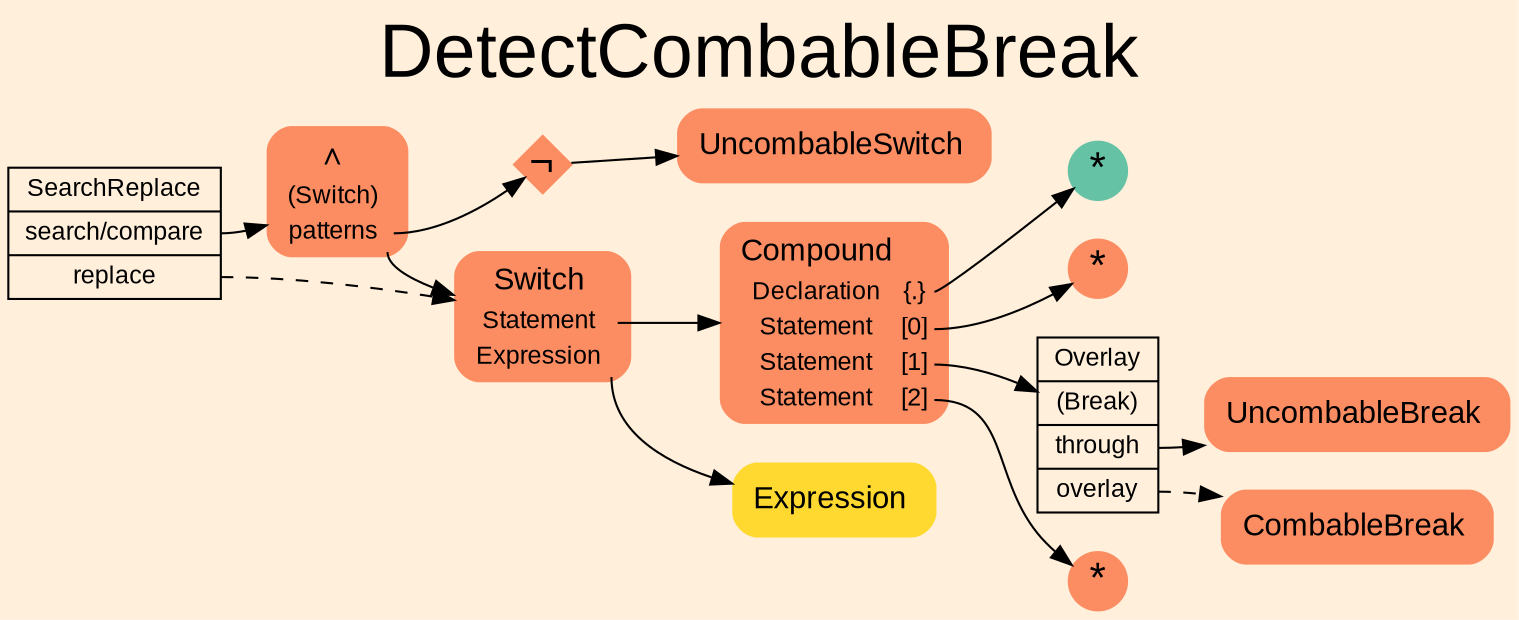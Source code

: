 digraph "DetectCombableBreak" {
label = "DetectCombableBreak"
labelloc = t
fontsize = "36"
graph [
    rankdir = "LR"
    ranksep = 0.3
    bgcolor = antiquewhite1
    color = black
    fontcolor = black
    fontname = "Arial"
];
node [
    fontname = "Arial"
];
edge [
    fontname = "Arial"
];

// -------------------- transformation figure --------------------
"CR#B-4-15" [
    // -------- block CR#B-4-15 ----------
    shape = "record"
    fillcolor = antiquewhite1
    label = "<fixed> SearchReplace | <port0> search/compare | <port1> replace"
    style = "filled"
    fontsize = "12"
    color = black
    fontcolor = black
];

"#B-2-289" [
    // -------- block #B-2-289 ----------
    shape = "plaintext"
    fillcolor = "/set28/2"
    label = <<TABLE BORDER="0" CELLBORDER="0" CELLSPACING="0">
     <TR><TD><FONT POINT-SIZE="15.0">∧</FONT></TD><TD></TD></TR>
     <TR><TD>(Switch)</TD><TD PORT="port0"></TD></TR>
     <TR><TD>patterns</TD><TD PORT="port1"></TD></TR>
    </TABLE>>
    style = "rounded,filled"
    fontsize = "12"
];

"#B-2-290" [
    // -------- block #B-2-290 ----------
    shape = "diamond"
    fillcolor = "/set28/2"
    label = <¬>
    style = "filled"
    fontsize = "20"
    penwidth = 0.0
    fixedsize = true
    width = 0.4
    height = 0.4
];

"#B-2-291" [
    // -------- block #B-2-291 ----------
    shape = "plaintext"
    fillcolor = "/set28/2"
    label = <<TABLE BORDER="0" CELLBORDER="0" CELLSPACING="0">
     <TR><TD><FONT POINT-SIZE="15.0">UncombableSwitch</FONT></TD><TD></TD></TR>
    </TABLE>>
    style = "rounded,filled"
    fontsize = "12"
];

"#B-2-292" [
    // -------- block #B-2-292 ----------
    shape = "plaintext"
    fillcolor = "/set28/2"
    label = <<TABLE BORDER="0" CELLBORDER="0" CELLSPACING="0">
     <TR><TD><FONT POINT-SIZE="15.0">Switch</FONT></TD><TD></TD></TR>
     <TR><TD>Statement</TD><TD PORT="port0"></TD></TR>
     <TR><TD>Expression</TD><TD PORT="port1"></TD></TR>
    </TABLE>>
    style = "rounded,filled"
    fontsize = "12"
];

"#B-2-294" [
    // -------- block #B-2-294 ----------
    shape = "plaintext"
    fillcolor = "/set28/2"
    label = <<TABLE BORDER="0" CELLBORDER="0" CELLSPACING="0">
     <TR><TD><FONT POINT-SIZE="15.0">Compound</FONT></TD><TD></TD></TR>
     <TR><TD>Declaration</TD><TD PORT="port0">{.}</TD></TR>
     <TR><TD>Statement</TD><TD PORT="port1">[0]</TD></TR>
     <TR><TD>Statement</TD><TD PORT="port2">[1]</TD></TR>
     <TR><TD>Statement</TD><TD PORT="port3">[2]</TD></TR>
    </TABLE>>
    style = "rounded,filled"
    fontsize = "12"
];

"#B-2-295" [
    // -------- block #B-2-295 ----------
    shape = "circle"
    fillcolor = "/set28/1"
    label = <*>
    style = "filled"
    fontsize = "20"
    penwidth = 0.0
    fixedsize = true
    width = 0.4
    height = 0.4
];

"#B-2-296" [
    // -------- block #B-2-296 ----------
    shape = "circle"
    fillcolor = "/set28/2"
    label = <*>
    style = "filled"
    fontsize = "20"
    penwidth = 0.0
    fixedsize = true
    width = 0.4
    height = 0.4
];

"#B-2-298" [
    // -------- block #B-2-298 ----------
    shape = "record"
    fillcolor = antiquewhite1
    label = "<fixed> Overlay | <port0> (Break) | <port1> through | <port2> overlay"
    style = "filled"
    fontsize = "12"
    color = black
    fontcolor = black
];

"#B-2-299" [
    // -------- block #B-2-299 ----------
    shape = "plaintext"
    fillcolor = "/set28/2"
    label = <<TABLE BORDER="0" CELLBORDER="0" CELLSPACING="0">
     <TR><TD><FONT POINT-SIZE="15.0">UncombableBreak</FONT></TD><TD></TD></TR>
    </TABLE>>
    style = "rounded,filled"
    fontsize = "12"
];

"#B-2-300" [
    // -------- block #B-2-300 ----------
    shape = "plaintext"
    fillcolor = "/set28/2"
    label = <<TABLE BORDER="0" CELLBORDER="0" CELLSPACING="0">
     <TR><TD><FONT POINT-SIZE="15.0">CombableBreak</FONT></TD><TD></TD></TR>
    </TABLE>>
    style = "rounded,filled"
    fontsize = "12"
];

"#B-2-297" [
    // -------- block #B-2-297 ----------
    shape = "circle"
    fillcolor = "/set28/2"
    label = <*>
    style = "filled"
    fontsize = "20"
    penwidth = 0.0
    fixedsize = true
    width = 0.4
    height = 0.4
];

"#B-2-293" [
    // -------- block #B-2-293 ----------
    shape = "plaintext"
    fillcolor = "/set28/6"
    label = <<TABLE BORDER="0" CELLBORDER="0" CELLSPACING="0">
     <TR><TD><FONT POINT-SIZE="15.0">Expression</FONT></TD><TD></TD></TR>
    </TABLE>>
    style = "rounded,filled"
    fontsize = "12"
];

"CR#B-4-15":port0 -> "#B-2-289" [
    color = black
    fontcolor = black
];

"CR#B-4-15":port1 -> "#B-2-292" [
    style="dashed"
    color = black
    fontcolor = black
];

"#B-2-289":port1 -> "#B-2-290" [
    color = black
    fontcolor = black
];

"#B-2-289":port1 -> "#B-2-292" [
    color = black
    fontcolor = black
];

"#B-2-290" -> "#B-2-291" [
    color = black
    fontcolor = black
];

"#B-2-292":port0 -> "#B-2-294" [
    color = black
    fontcolor = black
];

"#B-2-292":port1 -> "#B-2-293" [
    color = black
    fontcolor = black
];

"#B-2-294":port0 -> "#B-2-295" [
    color = black
    fontcolor = black
];

"#B-2-294":port1 -> "#B-2-296" [
    color = black
    fontcolor = black
];

"#B-2-294":port2 -> "#B-2-298" [
    color = black
    fontcolor = black
];

"#B-2-294":port3 -> "#B-2-297" [
    color = black
    fontcolor = black
];

"#B-2-298":port1 -> "#B-2-299" [
    color = black
    fontcolor = black
];

"#B-2-298":port2 -> "#B-2-300" [
    style="dashed"
    color = black
    fontcolor = black
];


}
